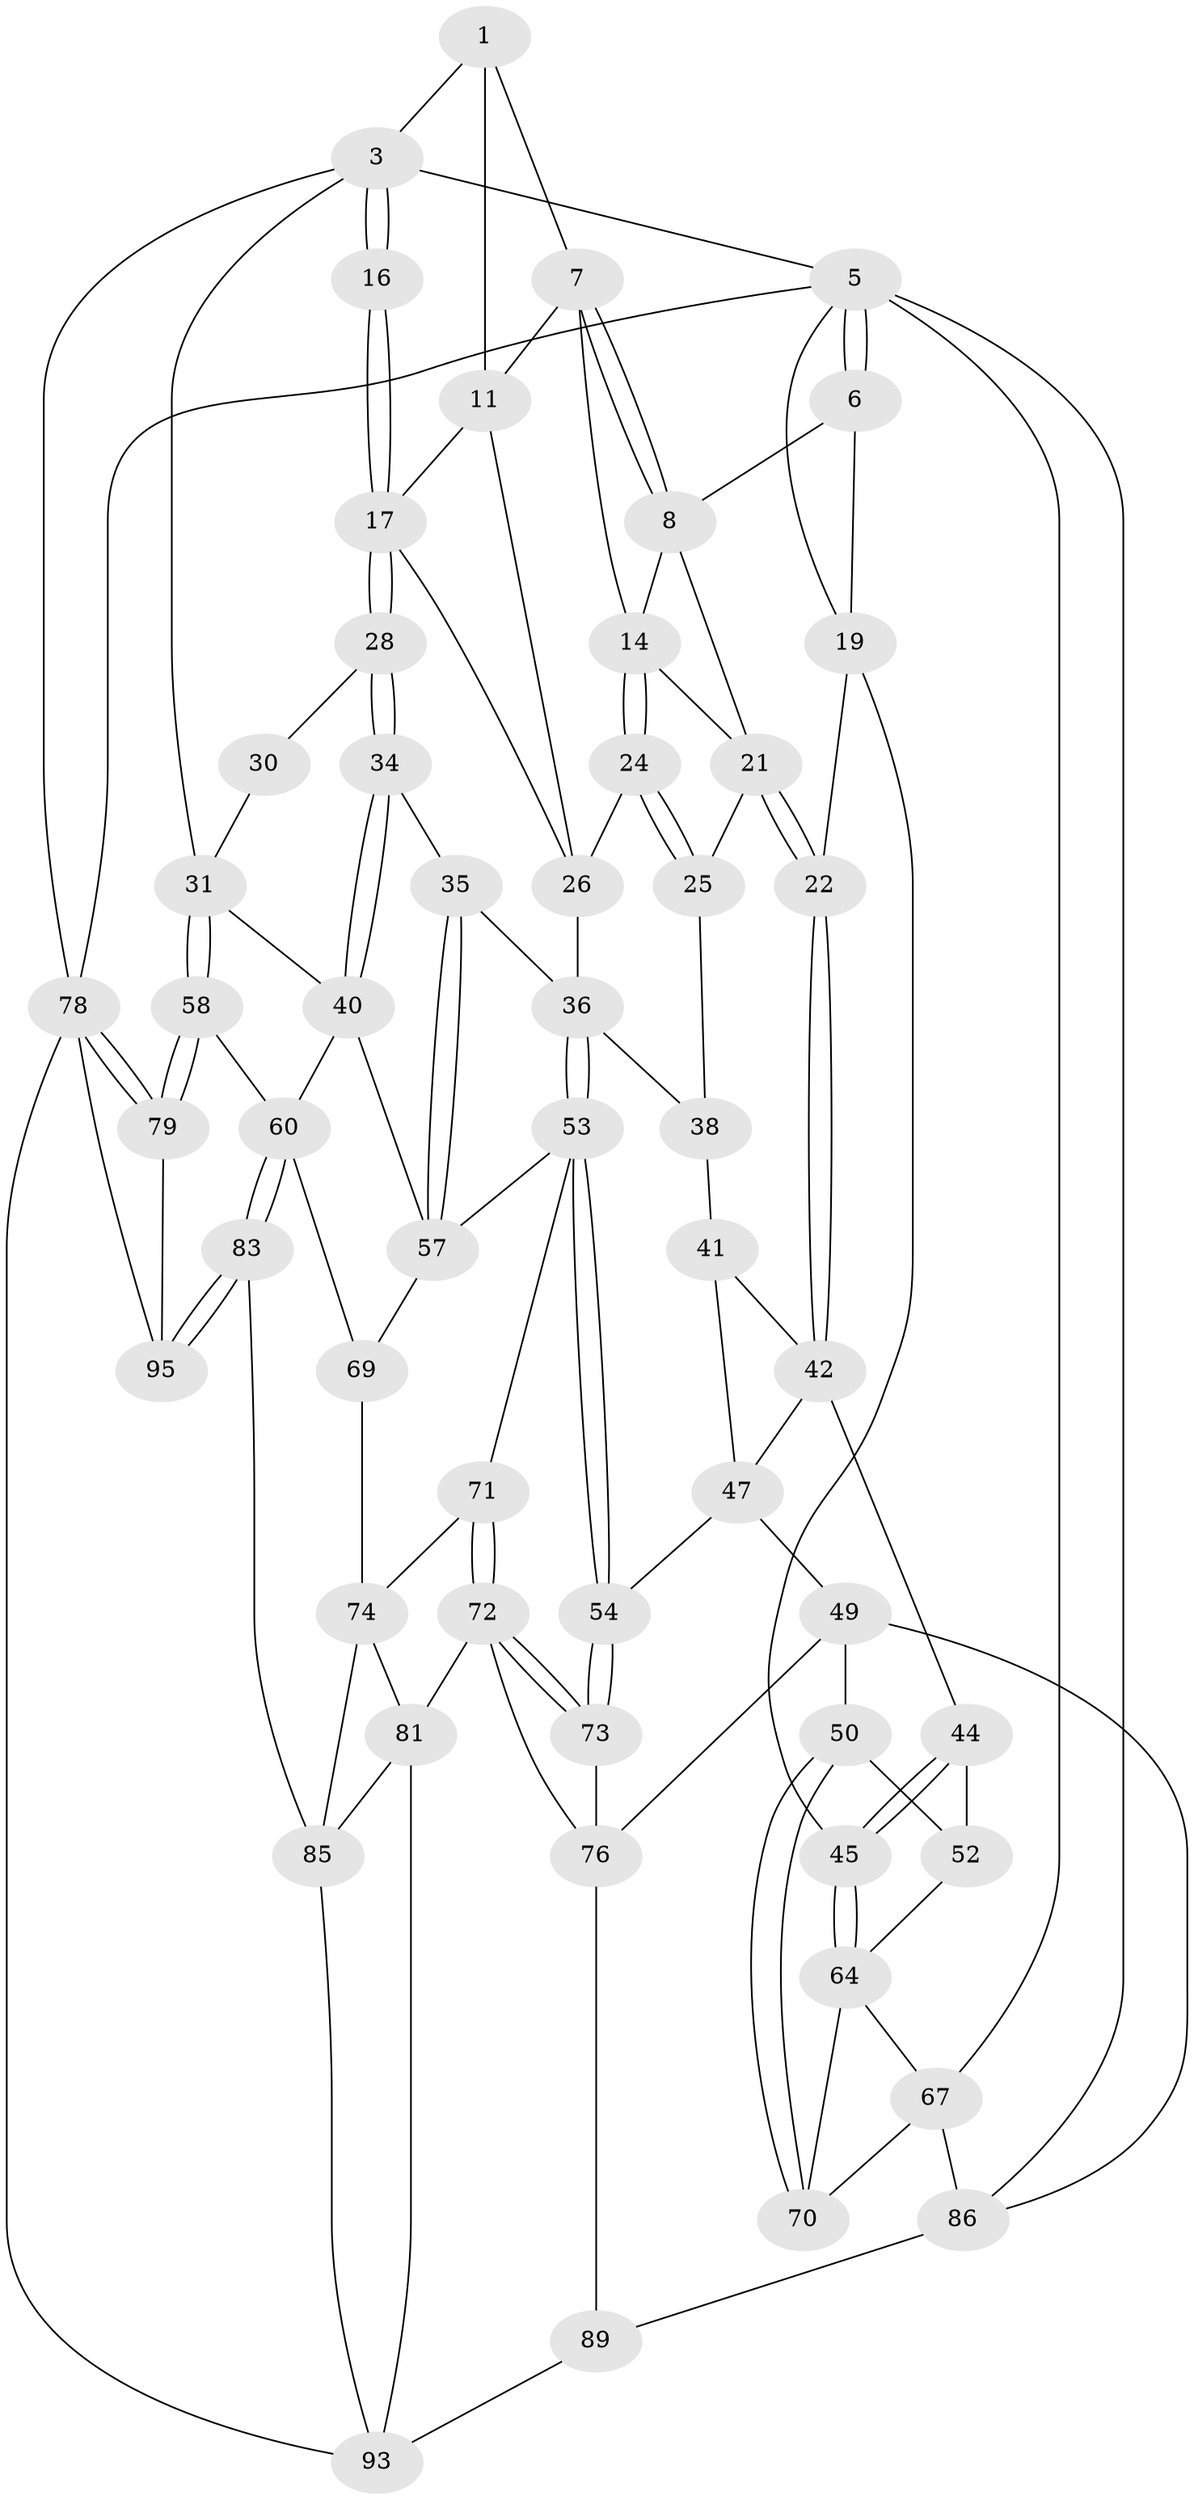 // original degree distribution, {3: 0.030612244897959183, 5: 0.5, 6: 0.23469387755102042, 4: 0.23469387755102042}
// Generated by graph-tools (version 1.1) at 2025/11/02/27/25 16:11:54]
// undirected, 55 vertices, 123 edges
graph export_dot {
graph [start="1"]
  node [color=gray90,style=filled];
  1 [pos="+0.4965190100459002+0",super="+2"];
  3 [pos="+1+0",super="+4"];
  5 [pos="+0+0",super="+68"];
  6 [pos="+0.2756790900880365+0",super="+10"];
  7 [pos="+0.4884818979359046+0",super="+13"];
  8 [pos="+0.41575521059175363+0.0938663330899824",super="+9"];
  11 [pos="+0.7621004469338121+0",super="+12"];
  14 [pos="+0.4941534173943037+0.13804371670726942",super="+15"];
  16 [pos="+0.9704485625649215+0.04953078558324195"];
  17 [pos="+0.7685694023243638+0.17556085891958137",super="+18"];
  19 [pos="+0.25028578498814835+0.133058620299586",super="+20"];
  21 [pos="+0.3019963633677478+0.2202646298171348",super="+23"];
  22 [pos="+0.2820119794438523+0.2232094772358876"];
  24 [pos="+0.51951855640947+0.1673434652235567"];
  25 [pos="+0.4140262577735113+0.23887177621011327"];
  26 [pos="+0.6171978864098772+0.13941988179078024",super="+27"];
  28 [pos="+0.7768354330146034+0.2099079053907763",super="+29"];
  30 [pos="+0.9598276989694242+0.07459982667818273",super="+33"];
  31 [pos="+1+0.42151081054430983",super="+32"];
  34 [pos="+0.7530131862168989+0.331257490646312"];
  35 [pos="+0.6996256185571486+0.35755279271974805"];
  36 [pos="+0.637440898266524+0.35920051845303386",super="+37"];
  38 [pos="+0.5882785699052661+0.34527111520425274",super="+39"];
  40 [pos="+0.9444600783236626+0.3654974475082021",super="+56"];
  41 [pos="+0.38333587599506613+0.3563042364550274",super="+46"];
  42 [pos="+0.24842547179563365+0.28557815845993123",super="+43"];
  44 [pos="+0.14248122470399616+0.3376590463906267"];
  45 [pos="+0+0.16856494053682178"];
  47 [pos="+0.34114752710652096+0.5784072351000344",super="+48"];
  49 [pos="+0.2957868388895951+0.6320269170877831",super="+77"];
  50 [pos="+0.15197250306648932+0.6446341982430415",super="+51"];
  52 [pos="+0.1037924463765045+0.47811478634771226",super="+65"];
  53 [pos="+0.5875994804638354+0.5790554583055523",super="+63"];
  54 [pos="+0.5844492093073012+0.5804919657001407",super="+55"];
  57 [pos="+0.7597188061838626+0.494407179600195",super="+62"];
  58 [pos="+1+0.659377453995612",super="+59"];
  60 [pos="+0.9522790136237749+0.6956336666017744",super="+61"];
  64 [pos="+0+0.45941569508312374",super="+66"];
  67 [pos="+0+1",super="+87"];
  69 [pos="+0.8239052886045694+0.6468861783994487"];
  70 [pos="+0.06631003575492246+0.7284682957403821"];
  71 [pos="+0.6656691012343281+0.6893544130265407"];
  72 [pos="+0.5876678435176979+0.8057311717893051",super="+82"];
  73 [pos="+0.587211971400876+0.8045689579199024",super="+75"];
  74 [pos="+0.7319169584008459+0.7240019106868265",super="+80"];
  76 [pos="+0.46497242630100116+0.7957737677773373",super="+88"];
  78 [pos="+1+1",super="+97"];
  79 [pos="+1+1",super="+94"];
  81 [pos="+0.6254234373848244+0.8204855811287737",super="+92"];
  83 [pos="+0.8443488638005677+0.8429492966081449",super="+84"];
  85 [pos="+0.8076706746168981+0.8563387740014898",super="+91"];
  86 [pos="+0.28177750116470895+0.964685639475539",super="+90"];
  89 [pos="+0.43125960455911977+1"];
  93 [pos="+0.6501491094022186+1",super="+98"];
  95 [pos="+0.9180940122493176+0.9277399812488748",super="+96"];
  1 -- 7;
  1 -- 3;
  1 -- 11;
  3 -- 16;
  3 -- 16;
  3 -- 5;
  3 -- 78;
  3 -- 31;
  5 -- 6;
  5 -- 6;
  5 -- 78;
  5 -- 67;
  5 -- 86;
  5 -- 19;
  6 -- 8;
  6 -- 19;
  7 -- 8;
  7 -- 8;
  7 -- 14;
  7 -- 11;
  8 -- 14;
  8 -- 21;
  11 -- 17;
  11 -- 26;
  14 -- 24;
  14 -- 24;
  14 -- 21;
  16 -- 17;
  16 -- 17;
  17 -- 28;
  17 -- 28;
  17 -- 26;
  19 -- 22;
  19 -- 45;
  21 -- 22;
  21 -- 22;
  21 -- 25;
  22 -- 42;
  22 -- 42;
  24 -- 25;
  24 -- 25;
  24 -- 26;
  25 -- 38;
  26 -- 36;
  28 -- 34;
  28 -- 34;
  28 -- 30 [weight=2];
  30 -- 31;
  31 -- 58;
  31 -- 58;
  31 -- 40;
  34 -- 35;
  34 -- 40;
  34 -- 40;
  35 -- 36;
  35 -- 57;
  35 -- 57;
  36 -- 53;
  36 -- 53;
  36 -- 38;
  38 -- 41 [weight=2];
  40 -- 57;
  40 -- 60;
  41 -- 42;
  41 -- 47;
  42 -- 44;
  42 -- 47;
  44 -- 45;
  44 -- 45;
  44 -- 52;
  45 -- 64;
  45 -- 64;
  47 -- 49;
  47 -- 54;
  49 -- 50;
  49 -- 76;
  49 -- 86;
  50 -- 70;
  50 -- 70;
  50 -- 52 [weight=2];
  52 -- 64;
  53 -- 54;
  53 -- 54;
  53 -- 57;
  53 -- 71;
  54 -- 73 [weight=2];
  54 -- 73;
  57 -- 69;
  58 -- 79 [weight=2];
  58 -- 79;
  58 -- 60;
  60 -- 83;
  60 -- 83;
  60 -- 69;
  64 -- 67;
  64 -- 70;
  67 -- 70;
  67 -- 86;
  69 -- 74;
  71 -- 72;
  71 -- 72;
  71 -- 74;
  72 -- 73;
  72 -- 73;
  72 -- 81;
  72 -- 76;
  73 -- 76;
  74 -- 81;
  74 -- 85;
  76 -- 89;
  78 -- 79;
  78 -- 79;
  78 -- 93;
  78 -- 95;
  79 -- 95;
  81 -- 93;
  81 -- 85;
  83 -- 95 [weight=2];
  83 -- 95;
  83 -- 85;
  85 -- 93;
  86 -- 89;
  89 -- 93;
}
